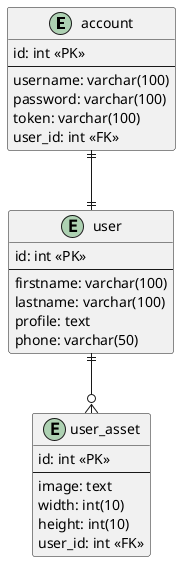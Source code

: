 @startuml erd

entity account {
  id: int <<PK>>
  --
  username: varchar(100)
  password: varchar(100)
  token: varchar(100)
  user_id: int <<FK>>
}

entity user {
  id: int <<PK>>
  --
  firstname: varchar(100)
  lastname: varchar(100)
  profile: text
  phone: varchar(50)
}

entity user_asset {
  id: int <<PK>>
  --
  image: text
  width: int(10)
  height: int(10)
  user_id: int <<FK>>
}

account ||--|| user
user ||--o{ user_asset

@enduml